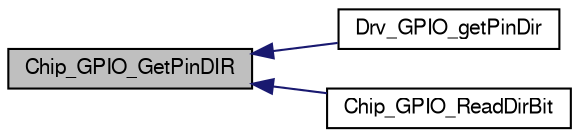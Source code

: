 digraph "Chip_GPIO_GetPinDIR"
{
  edge [fontname="FreeSans",fontsize="10",labelfontname="FreeSans",labelfontsize="10"];
  node [fontname="FreeSans",fontsize="10",shape=record];
  rankdir="LR";
  Node1 [label="Chip_GPIO_GetPinDIR",height=0.2,width=0.4,color="black", fillcolor="grey75", style="filled", fontcolor="black"];
  Node1 -> Node2 [dir="back",color="midnightblue",fontsize="10",style="solid"];
  Node2 [label="Drv_GPIO_getPinDir",height=0.2,width=0.4,color="black", fillcolor="white", style="filled",URL="$group__GPIO__Library.html#gad767589a46bc6f6781d3572f68a71f1c",tooltip="Get GPIO direction for a single GPIO pin. "];
  Node1 -> Node3 [dir="back",color="midnightblue",fontsize="10",style="solid"];
  Node3 [label="Chip_GPIO_ReadDirBit",height=0.2,width=0.4,color="black", fillcolor="white", style="filled",URL="$group__GPIO__17XX__40XX.html#ga8f436d49d7737db583aa4e71bc21937b",tooltip="Read a GPIO direction (out or in) "];
}
